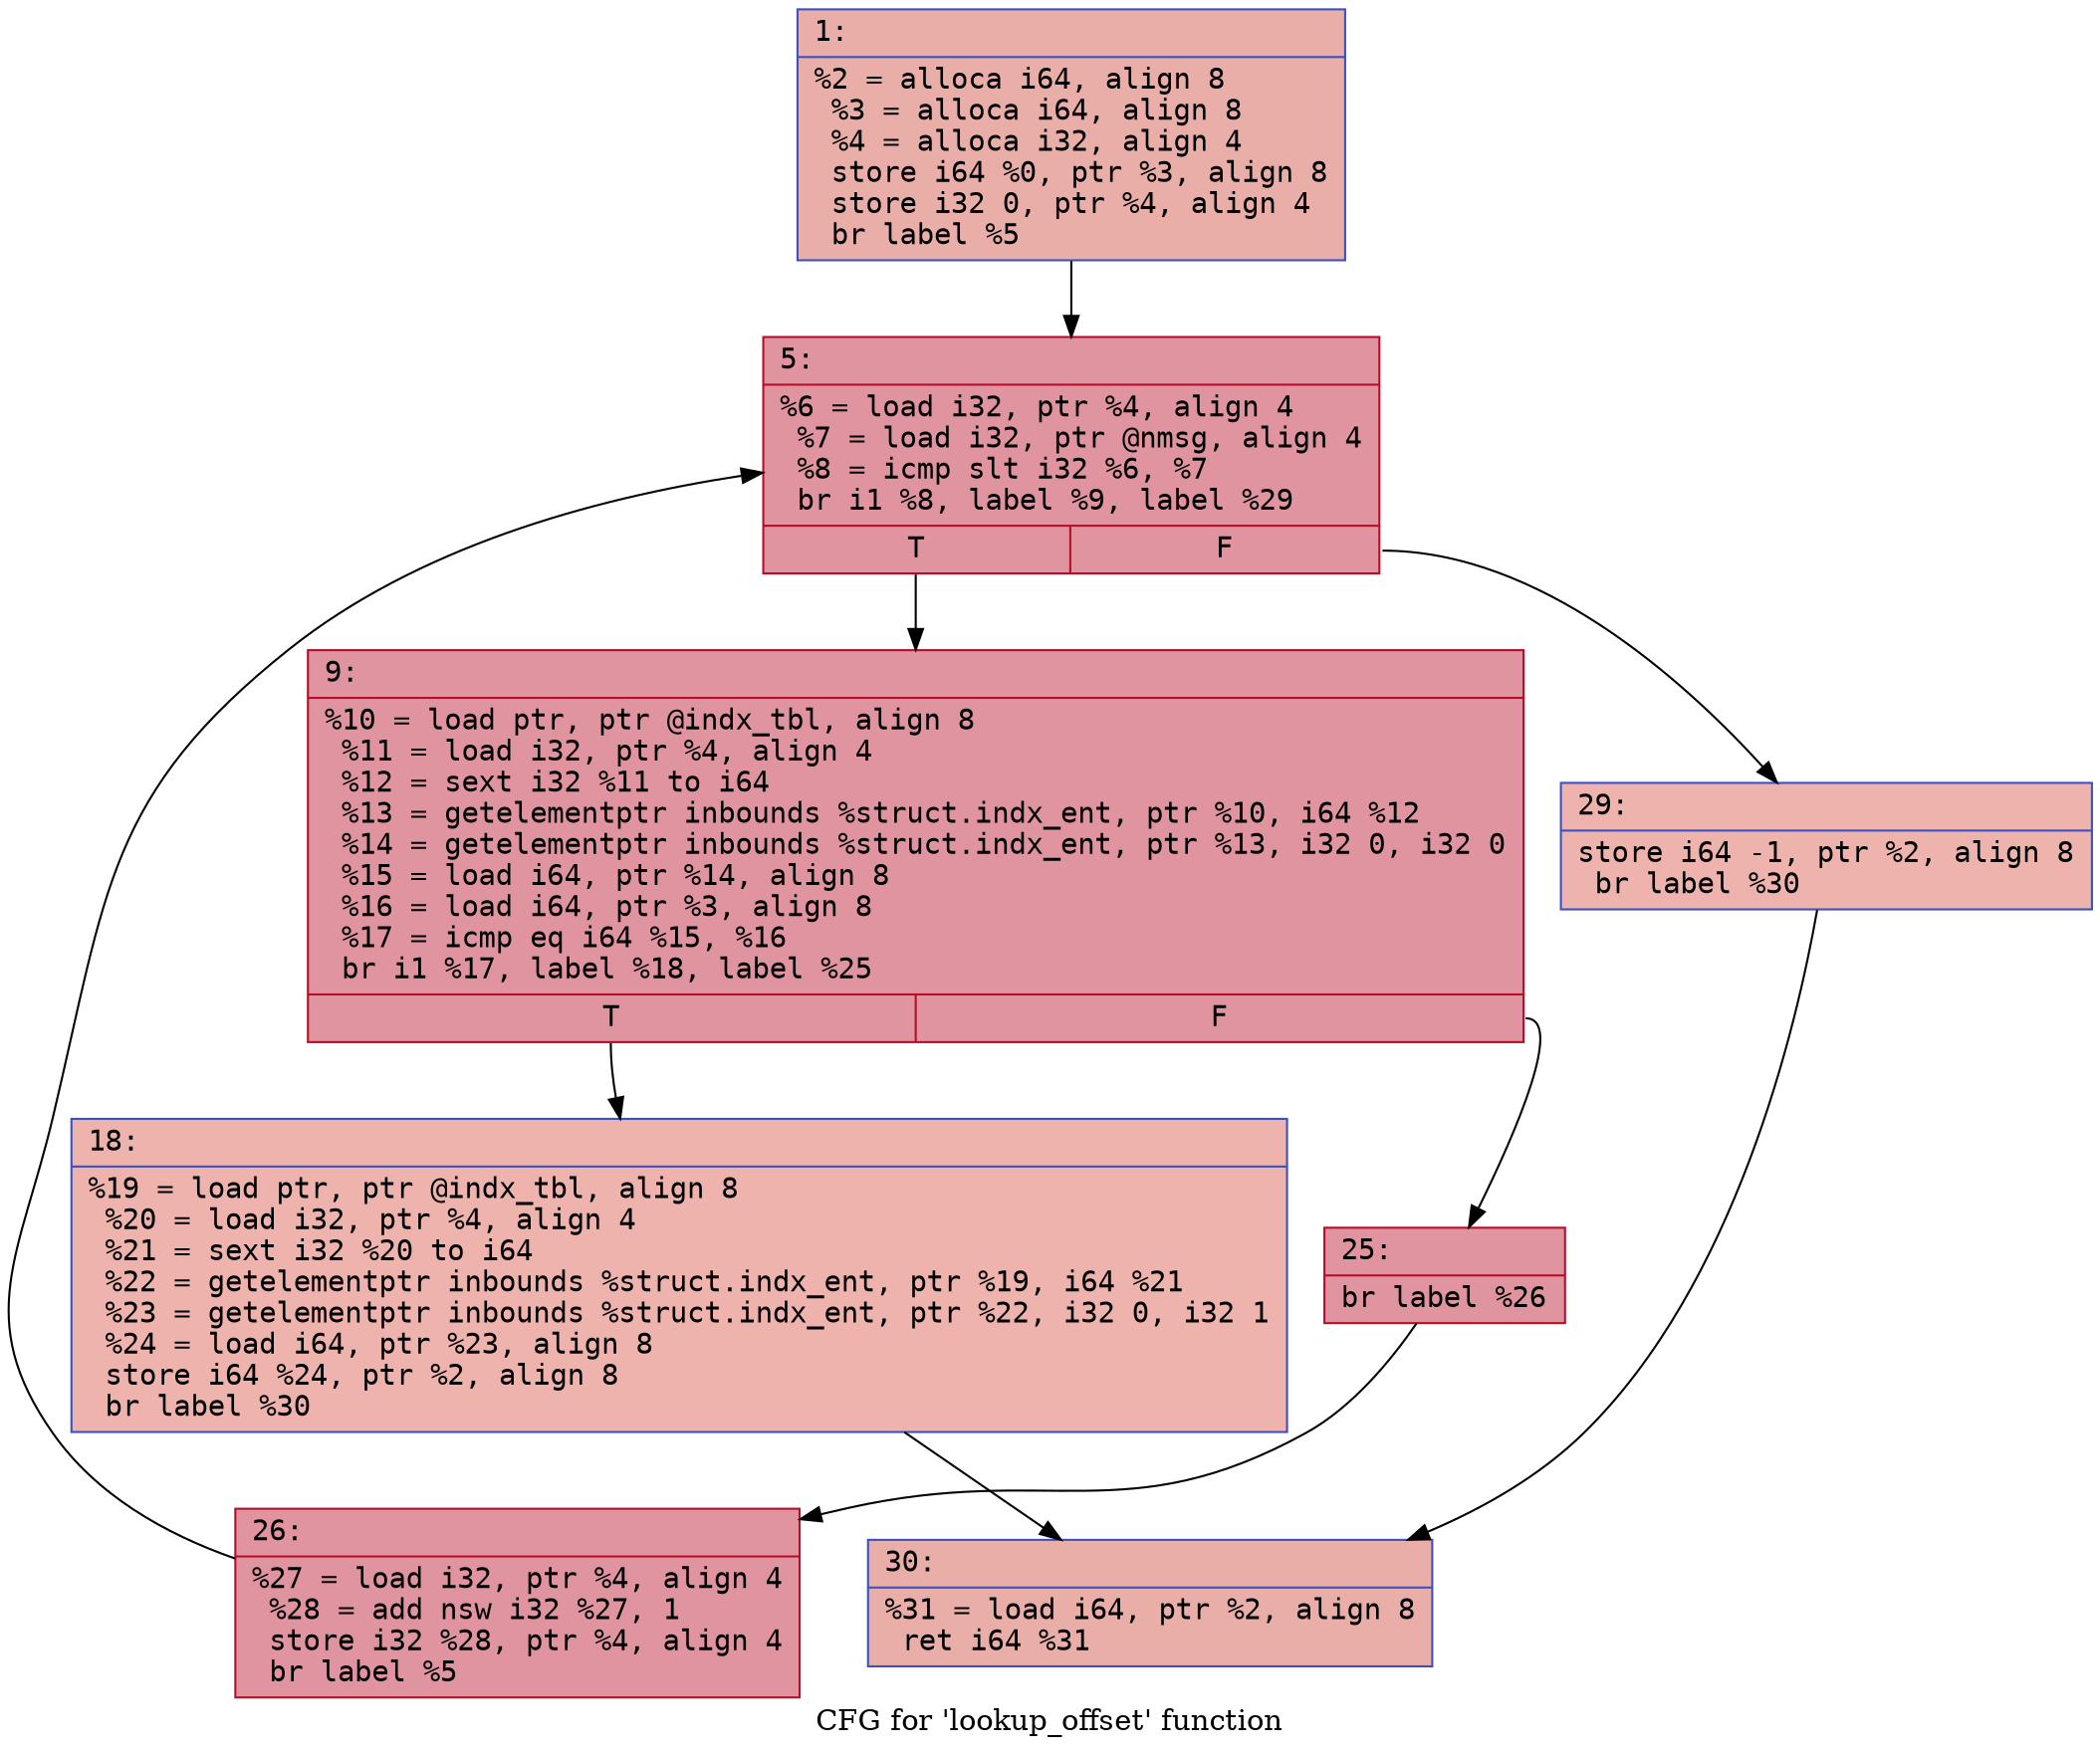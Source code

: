 digraph "CFG for 'lookup_offset' function" {
	label="CFG for 'lookup_offset' function";

	Node0x600001212620 [shape=record,color="#3d50c3ff", style=filled, fillcolor="#d0473d70" fontname="Courier",label="{1:\l|  %2 = alloca i64, align 8\l  %3 = alloca i64, align 8\l  %4 = alloca i32, align 4\l  store i64 %0, ptr %3, align 8\l  store i32 0, ptr %4, align 4\l  br label %5\l}"];
	Node0x600001212620 -> Node0x600001212670[tooltip="1 -> 5\nProbability 100.00%" ];
	Node0x600001212670 [shape=record,color="#b70d28ff", style=filled, fillcolor="#b70d2870" fontname="Courier",label="{5:\l|  %6 = load i32, ptr %4, align 4\l  %7 = load i32, ptr @nmsg, align 4\l  %8 = icmp slt i32 %6, %7\l  br i1 %8, label %9, label %29\l|{<s0>T|<s1>F}}"];
	Node0x600001212670:s0 -> Node0x6000012126c0[tooltip="5 -> 9\nProbability 96.88%" ];
	Node0x600001212670:s1 -> Node0x600001212800[tooltip="5 -> 29\nProbability 3.12%" ];
	Node0x6000012126c0 [shape=record,color="#b70d28ff", style=filled, fillcolor="#b70d2870" fontname="Courier",label="{9:\l|  %10 = load ptr, ptr @indx_tbl, align 8\l  %11 = load i32, ptr %4, align 4\l  %12 = sext i32 %11 to i64\l  %13 = getelementptr inbounds %struct.indx_ent, ptr %10, i64 %12\l  %14 = getelementptr inbounds %struct.indx_ent, ptr %13, i32 0, i32 0\l  %15 = load i64, ptr %14, align 8\l  %16 = load i64, ptr %3, align 8\l  %17 = icmp eq i64 %15, %16\l  br i1 %17, label %18, label %25\l|{<s0>T|<s1>F}}"];
	Node0x6000012126c0:s0 -> Node0x600001212710[tooltip="9 -> 18\nProbability 3.12%" ];
	Node0x6000012126c0:s1 -> Node0x600001212760[tooltip="9 -> 25\nProbability 96.88%" ];
	Node0x600001212710 [shape=record,color="#3d50c3ff", style=filled, fillcolor="#d6524470" fontname="Courier",label="{18:\l|  %19 = load ptr, ptr @indx_tbl, align 8\l  %20 = load i32, ptr %4, align 4\l  %21 = sext i32 %20 to i64\l  %22 = getelementptr inbounds %struct.indx_ent, ptr %19, i64 %21\l  %23 = getelementptr inbounds %struct.indx_ent, ptr %22, i32 0, i32 1\l  %24 = load i64, ptr %23, align 8\l  store i64 %24, ptr %2, align 8\l  br label %30\l}"];
	Node0x600001212710 -> Node0x600001212850[tooltip="18 -> 30\nProbability 100.00%" ];
	Node0x600001212760 [shape=record,color="#b70d28ff", style=filled, fillcolor="#b70d2870" fontname="Courier",label="{25:\l|  br label %26\l}"];
	Node0x600001212760 -> Node0x6000012127b0[tooltip="25 -> 26\nProbability 100.00%" ];
	Node0x6000012127b0 [shape=record,color="#b70d28ff", style=filled, fillcolor="#b70d2870" fontname="Courier",label="{26:\l|  %27 = load i32, ptr %4, align 4\l  %28 = add nsw i32 %27, 1\l  store i32 %28, ptr %4, align 4\l  br label %5\l}"];
	Node0x6000012127b0 -> Node0x600001212670[tooltip="26 -> 5\nProbability 100.00%" ];
	Node0x600001212800 [shape=record,color="#3d50c3ff", style=filled, fillcolor="#d6524470" fontname="Courier",label="{29:\l|  store i64 -1, ptr %2, align 8\l  br label %30\l}"];
	Node0x600001212800 -> Node0x600001212850[tooltip="29 -> 30\nProbability 100.00%" ];
	Node0x600001212850 [shape=record,color="#3d50c3ff", style=filled, fillcolor="#d0473d70" fontname="Courier",label="{30:\l|  %31 = load i64, ptr %2, align 8\l  ret i64 %31\l}"];
}
